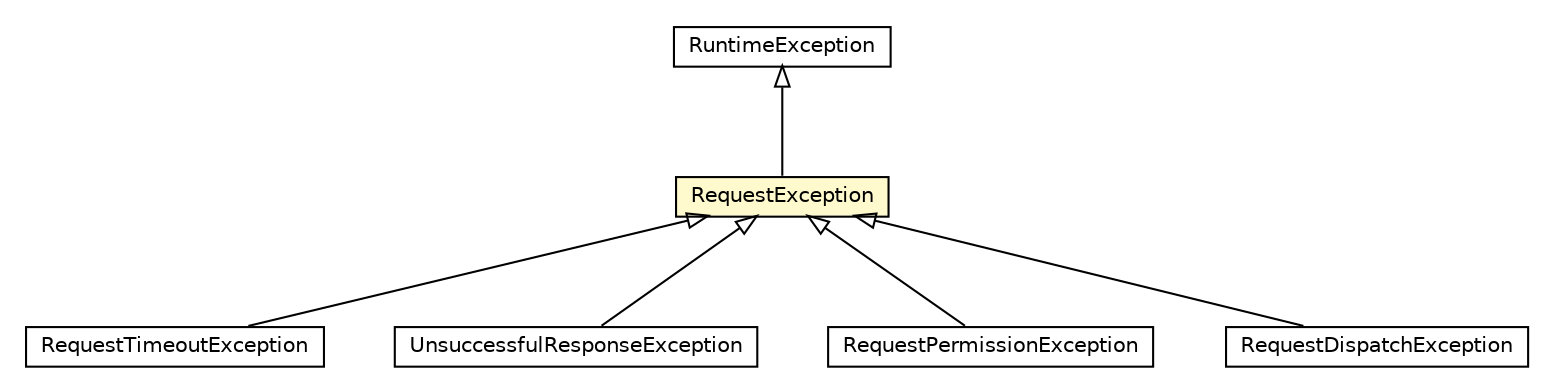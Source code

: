 #!/usr/local/bin/dot
#
# Class diagram 
# Generated by UMLGraph version R5_6-24-gf6e263 (http://www.umlgraph.org/)
#

digraph G {
	edge [fontname="Helvetica",fontsize=10,labelfontname="Helvetica",labelfontsize=10];
	node [fontname="Helvetica",fontsize=10,shape=plaintext];
	nodesep=0.25;
	ranksep=0.5;
	// io.reinert.requestor.RequestTimeoutException
	c25167 [label=<<table title="io.reinert.requestor.RequestTimeoutException" border="0" cellborder="1" cellspacing="0" cellpadding="2" port="p" href="./RequestTimeoutException.html">
		<tr><td><table border="0" cellspacing="0" cellpadding="1">
<tr><td align="center" balign="center"> RequestTimeoutException </td></tr>
		</table></td></tr>
		</table>>, URL="./RequestTimeoutException.html", fontname="Helvetica", fontcolor="black", fontsize=10.0];
	// io.reinert.requestor.UnsuccessfulResponseException
	c25175 [label=<<table title="io.reinert.requestor.UnsuccessfulResponseException" border="0" cellborder="1" cellspacing="0" cellpadding="2" port="p" href="./UnsuccessfulResponseException.html">
		<tr><td><table border="0" cellspacing="0" cellpadding="1">
<tr><td align="center" balign="center"> UnsuccessfulResponseException </td></tr>
		</table></td></tr>
		</table>>, URL="./UnsuccessfulResponseException.html", fontname="Helvetica", fontcolor="black", fontsize=10.0];
	// io.reinert.requestor.RequestException
	c25189 [label=<<table title="io.reinert.requestor.RequestException" border="0" cellborder="1" cellspacing="0" cellpadding="2" port="p" bgcolor="lemonChiffon" href="./RequestException.html">
		<tr><td><table border="0" cellspacing="0" cellpadding="1">
<tr><td align="center" balign="center"> RequestException </td></tr>
		</table></td></tr>
		</table>>, URL="./RequestException.html", fontname="Helvetica", fontcolor="black", fontsize=10.0];
	// io.reinert.requestor.RequestPermissionException
	c25200 [label=<<table title="io.reinert.requestor.RequestPermissionException" border="0" cellborder="1" cellspacing="0" cellpadding="2" port="p" href="./RequestPermissionException.html">
		<tr><td><table border="0" cellspacing="0" cellpadding="1">
<tr><td align="center" balign="center"> RequestPermissionException </td></tr>
		</table></td></tr>
		</table>>, URL="./RequestPermissionException.html", fontname="Helvetica", fontcolor="black", fontsize=10.0];
	// io.reinert.requestor.RequestDispatchException
	c25202 [label=<<table title="io.reinert.requestor.RequestDispatchException" border="0" cellborder="1" cellspacing="0" cellpadding="2" port="p" href="./RequestDispatchException.html">
		<tr><td><table border="0" cellspacing="0" cellpadding="1">
<tr><td align="center" balign="center"> RequestDispatchException </td></tr>
		</table></td></tr>
		</table>>, URL="./RequestDispatchException.html", fontname="Helvetica", fontcolor="black", fontsize=10.0];
	//io.reinert.requestor.RequestTimeoutException extends io.reinert.requestor.RequestException
	c25189:p -> c25167:p [dir=back,arrowtail=empty];
	//io.reinert.requestor.UnsuccessfulResponseException extends io.reinert.requestor.RequestException
	c25189:p -> c25175:p [dir=back,arrowtail=empty];
	//io.reinert.requestor.RequestException extends java.lang.RuntimeException
	c25343:p -> c25189:p [dir=back,arrowtail=empty];
	//io.reinert.requestor.RequestPermissionException extends io.reinert.requestor.RequestException
	c25189:p -> c25200:p [dir=back,arrowtail=empty];
	//io.reinert.requestor.RequestDispatchException extends io.reinert.requestor.RequestException
	c25189:p -> c25202:p [dir=back,arrowtail=empty];
	// java.lang.RuntimeException
	c25343 [label=<<table title="java.lang.RuntimeException" border="0" cellborder="1" cellspacing="0" cellpadding="2" port="p" href="http://java.sun.com/j2se/1.4.2/docs/api/java/lang/RuntimeException.html">
		<tr><td><table border="0" cellspacing="0" cellpadding="1">
<tr><td align="center" balign="center"> RuntimeException </td></tr>
		</table></td></tr>
		</table>>, URL="http://java.sun.com/j2se/1.4.2/docs/api/java/lang/RuntimeException.html", fontname="Helvetica", fontcolor="black", fontsize=10.0];
}

